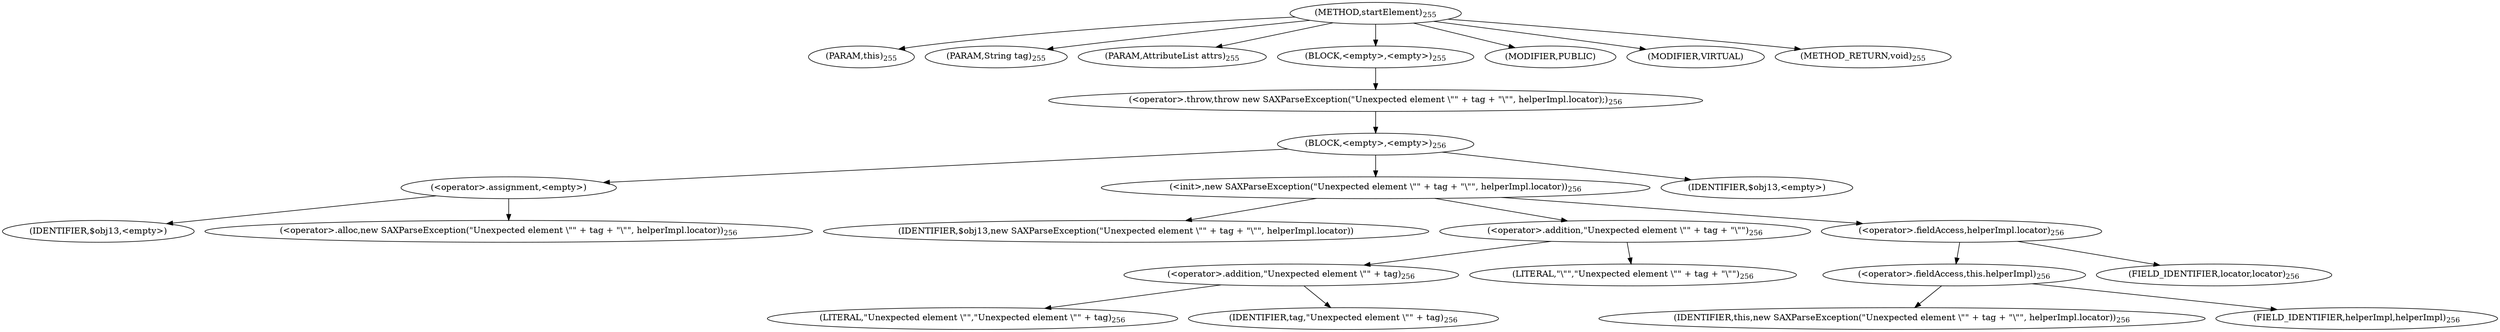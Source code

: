 digraph "startElement" {  
"477" [label = <(METHOD,startElement)<SUB>255</SUB>> ]
"478" [label = <(PARAM,this)<SUB>255</SUB>> ]
"479" [label = <(PARAM,String tag)<SUB>255</SUB>> ]
"480" [label = <(PARAM,AttributeList attrs)<SUB>255</SUB>> ]
"481" [label = <(BLOCK,&lt;empty&gt;,&lt;empty&gt;)<SUB>255</SUB>> ]
"482" [label = <(&lt;operator&gt;.throw,throw new SAXParseException(&quot;Unexpected element \&quot;&quot; + tag + &quot;\&quot;&quot;, helperImpl.locator);)<SUB>256</SUB>> ]
"483" [label = <(BLOCK,&lt;empty&gt;,&lt;empty&gt;)<SUB>256</SUB>> ]
"484" [label = <(&lt;operator&gt;.assignment,&lt;empty&gt;)> ]
"485" [label = <(IDENTIFIER,$obj13,&lt;empty&gt;)> ]
"486" [label = <(&lt;operator&gt;.alloc,new SAXParseException(&quot;Unexpected element \&quot;&quot; + tag + &quot;\&quot;&quot;, helperImpl.locator))<SUB>256</SUB>> ]
"487" [label = <(&lt;init&gt;,new SAXParseException(&quot;Unexpected element \&quot;&quot; + tag + &quot;\&quot;&quot;, helperImpl.locator))<SUB>256</SUB>> ]
"488" [label = <(IDENTIFIER,$obj13,new SAXParseException(&quot;Unexpected element \&quot;&quot; + tag + &quot;\&quot;&quot;, helperImpl.locator))> ]
"489" [label = <(&lt;operator&gt;.addition,&quot;Unexpected element \&quot;&quot; + tag + &quot;\&quot;&quot;)<SUB>256</SUB>> ]
"490" [label = <(&lt;operator&gt;.addition,&quot;Unexpected element \&quot;&quot; + tag)<SUB>256</SUB>> ]
"491" [label = <(LITERAL,&quot;Unexpected element \&quot;&quot;,&quot;Unexpected element \&quot;&quot; + tag)<SUB>256</SUB>> ]
"492" [label = <(IDENTIFIER,tag,&quot;Unexpected element \&quot;&quot; + tag)<SUB>256</SUB>> ]
"493" [label = <(LITERAL,&quot;\&quot;&quot;,&quot;Unexpected element \&quot;&quot; + tag + &quot;\&quot;&quot;)<SUB>256</SUB>> ]
"494" [label = <(&lt;operator&gt;.fieldAccess,helperImpl.locator)<SUB>256</SUB>> ]
"495" [label = <(&lt;operator&gt;.fieldAccess,this.helperImpl)<SUB>256</SUB>> ]
"496" [label = <(IDENTIFIER,this,new SAXParseException(&quot;Unexpected element \&quot;&quot; + tag + &quot;\&quot;&quot;, helperImpl.locator))<SUB>256</SUB>> ]
"497" [label = <(FIELD_IDENTIFIER,helperImpl,helperImpl)<SUB>256</SUB>> ]
"498" [label = <(FIELD_IDENTIFIER,locator,locator)<SUB>256</SUB>> ]
"499" [label = <(IDENTIFIER,$obj13,&lt;empty&gt;)> ]
"500" [label = <(MODIFIER,PUBLIC)> ]
"501" [label = <(MODIFIER,VIRTUAL)> ]
"502" [label = <(METHOD_RETURN,void)<SUB>255</SUB>> ]
  "477" -> "478" 
  "477" -> "479" 
  "477" -> "480" 
  "477" -> "481" 
  "477" -> "500" 
  "477" -> "501" 
  "477" -> "502" 
  "481" -> "482" 
  "482" -> "483" 
  "483" -> "484" 
  "483" -> "487" 
  "483" -> "499" 
  "484" -> "485" 
  "484" -> "486" 
  "487" -> "488" 
  "487" -> "489" 
  "487" -> "494" 
  "489" -> "490" 
  "489" -> "493" 
  "490" -> "491" 
  "490" -> "492" 
  "494" -> "495" 
  "494" -> "498" 
  "495" -> "496" 
  "495" -> "497" 
}
